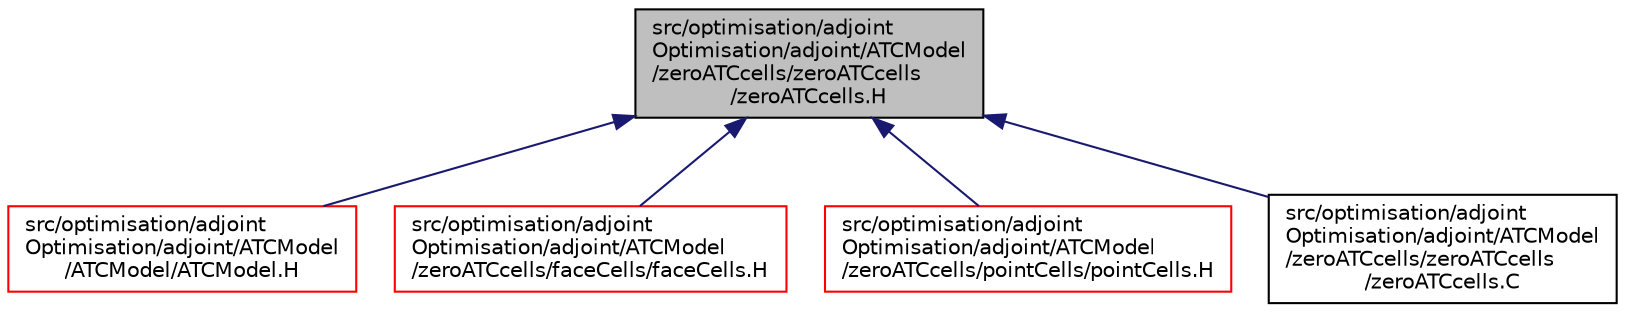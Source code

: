 digraph "src/optimisation/adjointOptimisation/adjoint/ATCModel/zeroATCcells/zeroATCcells/zeroATCcells.H"
{
  bgcolor="transparent";
  edge [fontname="Helvetica",fontsize="10",labelfontname="Helvetica",labelfontsize="10"];
  node [fontname="Helvetica",fontsize="10",shape=record];
  Node1 [label="src/optimisation/adjoint\lOptimisation/adjoint/ATCModel\l/zeroATCcells/zeroATCcells\l/zeroATCcells.H",height=0.2,width=0.4,color="black", fillcolor="grey75", style="filled" fontcolor="black"];
  Node1 -> Node2 [dir="back",color="midnightblue",fontsize="10",style="solid",fontname="Helvetica"];
  Node2 [label="src/optimisation/adjoint\lOptimisation/adjoint/ATCModel\l/ATCModel/ATCModel.H",height=0.2,width=0.4,color="red",URL="$ATCModel_8H.html"];
  Node1 -> Node3 [dir="back",color="midnightblue",fontsize="10",style="solid",fontname="Helvetica"];
  Node3 [label="src/optimisation/adjoint\lOptimisation/adjoint/ATCModel\l/zeroATCcells/faceCells/faceCells.H",height=0.2,width=0.4,color="red",URL="$faceCells_8H.html"];
  Node1 -> Node4 [dir="back",color="midnightblue",fontsize="10",style="solid",fontname="Helvetica"];
  Node4 [label="src/optimisation/adjoint\lOptimisation/adjoint/ATCModel\l/zeroATCcells/pointCells/pointCells.H",height=0.2,width=0.4,color="red",URL="$pointCells_8H.html"];
  Node1 -> Node5 [dir="back",color="midnightblue",fontsize="10",style="solid",fontname="Helvetica"];
  Node5 [label="src/optimisation/adjoint\lOptimisation/adjoint/ATCModel\l/zeroATCcells/zeroATCcells\l/zeroATCcells.C",height=0.2,width=0.4,color="black",URL="$zeroATCcells_8C.html"];
}
